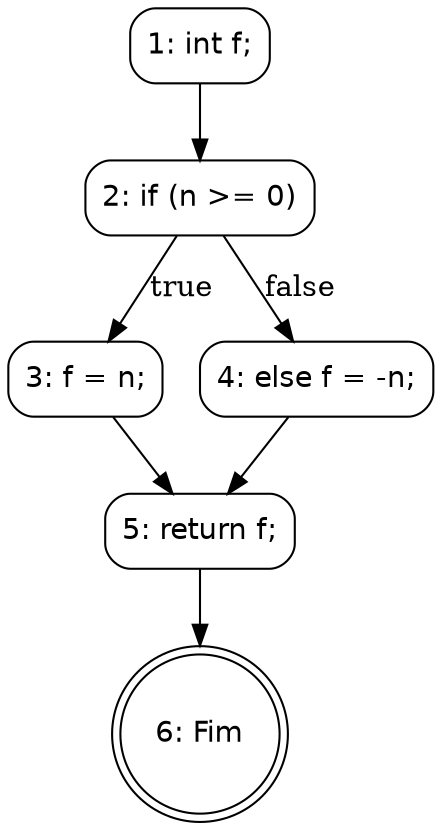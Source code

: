 digraph my_fabs_CFG {
    node [shape=box, style=rounded, fontname="Helvetica"];
    N1 [label="1: int f;"];
    N2 [label="2: if (n >= 0)"];
    N3 [label="3: f = n;"];
    N4 [label="4: else f = -n;"];
    N5 [label="5: return f;"];
    N6 [label="6: Fim", shape=doublecircle];

    N1 -> N2;
    N2 -> N3 [label="true"];
    N2 -> N4 [label="false"];
    N3 -> N5;
    N4 -> N5;
    N5 -> N6;
}